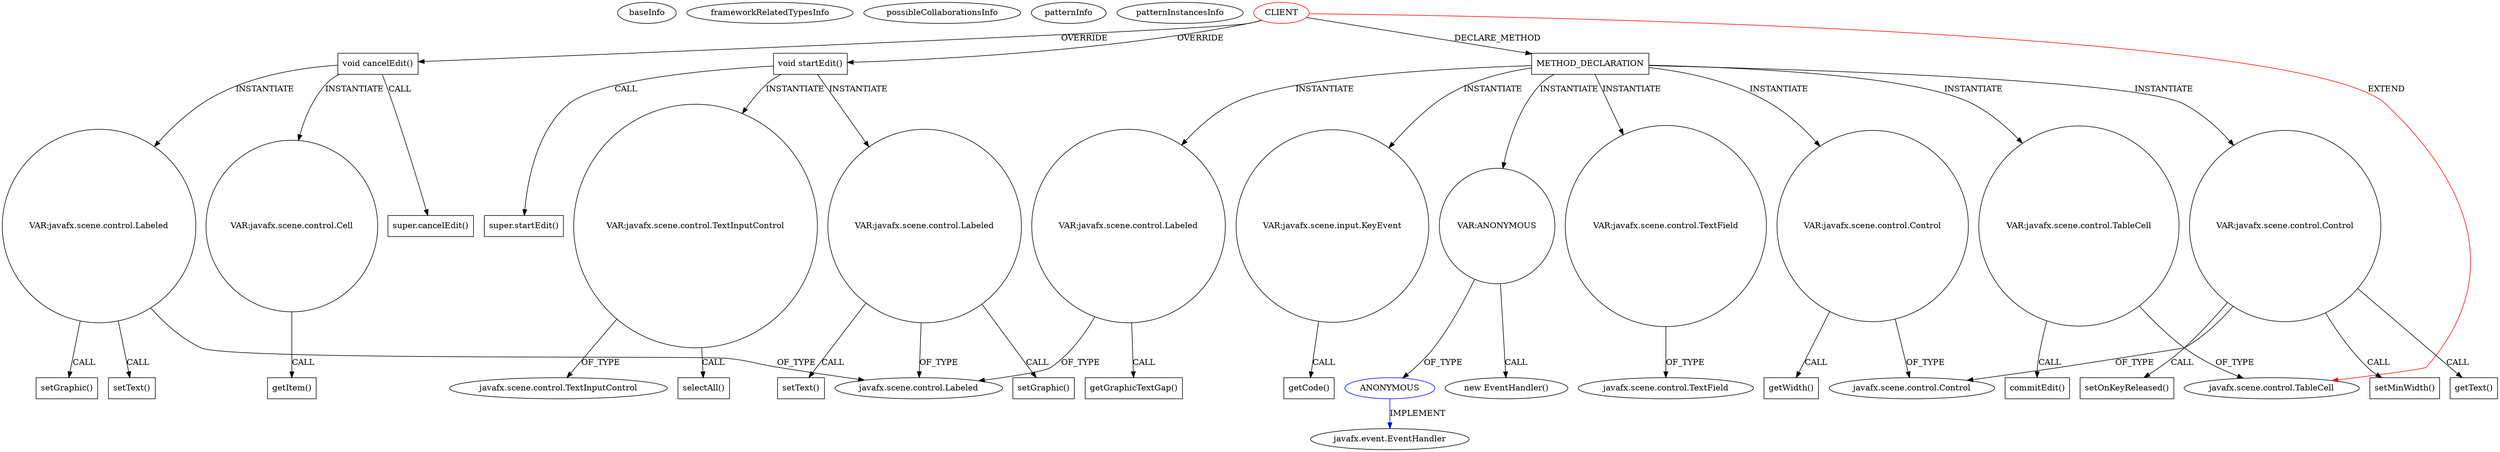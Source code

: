 digraph {
baseInfo[graphId=2627,category="pattern",isAnonymous=false,possibleRelation=true]
frameworkRelatedTypesInfo[0="javafx.scene.control.TableCell"]
possibleCollaborationsInfo[0="2627~INSTANTIATION-CLIENT_METHOD_DECLARATION-~javafx.scene.control.TableCell ~javafx.event.EventHandler ~false~true"]
patternInfo[frequency=6.0,patternRootClient=0]
patternInstancesInfo[0="hock323-eventManager~/hock323-eventManager/EventManager-master/src/eventManager/fx/EditingPrizeCell.java~EditingPrizeCell~3043",1="hock323-eventManager~/hock323-eventManager/EventManager-master/src/eventManager/fx/EditingStringAnnouncementCell.java~EditingStringAnnouncementCell~3048",2="hock323-eventManager~/hock323-eventManager/EventManager-master/src/eventManager/fx/EditingIntegerPrizeCell.java~EditingIntegerPrizeCell~3041",3="gleba-cppoints~/gleba-cppoints/cppoints-master/src/cpapp/view/EditTableController.java~EditingCell~2755",4="hock323-eventManager~/hock323-eventManager/EventManager-master/src/eventManager/fx/EditingIntegerChopCell.java~EditingIntegerChopCell~3039",5="JeremieAstray-studentScoreAnalysis~/JeremieAstray-studentScoreAnalysis/studentScoreAnalysis-master/src/com/jeremie/scoreAnalysis/view/ScoreEditingCell.java~ScoreEditingCell~619"]
15[label="super.cancelEdit()",vertexType="SUPER_CALL",isFrameworkType=false,shape=box]
14[label="void cancelEdit()",vertexType="OVERRIDING_METHOD_DECLARATION",isFrameworkType=false,shape=box]
0[label="CLIENT",vertexType="ROOT_CLIENT_CLASS_DECLARATION",isFrameworkType=false,color=red]
1[label="javafx.scene.control.TableCell",vertexType="FRAMEWORK_CLASS_TYPE",isFrameworkType=false]
19[label="VAR:javafx.scene.control.Cell",vertexType="VARIABLE_EXPRESION",isFrameworkType=false,shape=circle]
20[label="getItem()",vertexType="INSIDE_CALL",isFrameworkType=false,shape=box]
45[label="METHOD_DECLARATION",vertexType="CLIENT_METHOD_DECLARATION",isFrameworkType=false,shape=box]
61[label="VAR:ANONYMOUS",vertexType="VARIABLE_EXPRESION",isFrameworkType=false,shape=circle]
62[label="ANONYMOUS",vertexType="REFERENCE_ANONYMOUS_DECLARATION",isFrameworkType=false,color=blue]
60[label="new EventHandler()",vertexType="CONSTRUCTOR_CALL",isFrameworkType=false]
4[label="void startEdit()",vertexType="OVERRIDING_METHOD_DECLARATION",isFrameworkType=false,shape=box]
47[label="VAR:javafx.scene.control.TextField",vertexType="VARIABLE_EXPRESION",isFrameworkType=false,shape=circle]
3[label="javafx.scene.control.TextField",vertexType="FRAMEWORK_CLASS_TYPE",isFrameworkType=false]
63[label="javafx.event.EventHandler",vertexType="FRAMEWORK_INTERFACE_TYPE",isFrameworkType=false]
55[label="VAR:javafx.scene.control.Labeled",vertexType="VARIABLE_EXPRESION",isFrameworkType=false,shape=circle]
8[label="javafx.scene.control.Labeled",vertexType="FRAMEWORK_CLASS_TYPE",isFrameworkType=false]
56[label="getGraphicTextGap()",vertexType="INSIDE_CALL",isFrameworkType=false,shape=box]
16[label="VAR:javafx.scene.control.Labeled",vertexType="VARIABLE_EXPRESION",isFrameworkType=false,shape=circle]
23[label="setGraphic()",vertexType="INSIDE_CALL",isFrameworkType=false,shape=box]
17[label="setText()",vertexType="INSIDE_CALL",isFrameworkType=false,shape=box]
6[label="VAR:javafx.scene.control.Labeled",vertexType="VARIABLE_EXPRESION",isFrameworkType=false,shape=circle]
10[label="setGraphic()",vertexType="INSIDE_CALL",isFrameworkType=false,shape=box]
7[label="setText()",vertexType="INSIDE_CALL",isFrameworkType=false,shape=box]
5[label="super.startEdit()",vertexType="SUPER_CALL",isFrameworkType=false,shape=box]
11[label="VAR:javafx.scene.control.TextInputControl",vertexType="VARIABLE_EXPRESION",isFrameworkType=false,shape=circle]
12[label="selectAll()",vertexType="INSIDE_CALL",isFrameworkType=false,shape=box]
67[label="VAR:javafx.scene.control.TableCell",vertexType="VARIABLE_EXPRESION",isFrameworkType=false,shape=circle]
68[label="commitEdit()",vertexType="INSIDE_CALL",isFrameworkType=false,shape=box]
13[label="javafx.scene.control.TextInputControl",vertexType="FRAMEWORK_CLASS_TYPE",isFrameworkType=false]
49[label="VAR:javafx.scene.control.Control",vertexType="VARIABLE_EXPRESION",isFrameworkType=false,shape=circle]
51[label="javafx.scene.control.Control",vertexType="FRAMEWORK_CLASS_TYPE",isFrameworkType=false]
52[label="VAR:javafx.scene.control.Control",vertexType="VARIABLE_EXPRESION",isFrameworkType=false,shape=circle]
71[label="getText()",vertexType="INSIDE_CALL",isFrameworkType=false,shape=box]
53[label="getWidth()",vertexType="INSIDE_CALL",isFrameworkType=false,shape=box]
59[label="setOnKeyReleased()",vertexType="INSIDE_CALL",isFrameworkType=false,shape=box]
50[label="setMinWidth()",vertexType="INSIDE_CALL",isFrameworkType=false,shape=box]
64[label="VAR:javafx.scene.input.KeyEvent",vertexType="VARIABLE_EXPRESION",isFrameworkType=false,shape=circle]
73[label="getCode()",vertexType="INSIDE_CALL",isFrameworkType=false,shape=box]
6->7[label="CALL"]
49->71[label="CALL"]
61->62[label="OF_TYPE"]
47->3[label="OF_TYPE"]
11->12[label="CALL"]
45->49[label="INSTANTIATE"]
4->5[label="CALL"]
0->1[label="EXTEND",color=red]
52->51[label="OF_TYPE"]
45->61[label="INSTANTIATE"]
6->10[label="CALL"]
67->68[label="CALL"]
45->55[label="INSTANTIATE"]
45->47[label="INSTANTIATE"]
4->6[label="INSTANTIATE"]
49->51[label="OF_TYPE"]
62->63[label="IMPLEMENT",color=blue]
6->8[label="OF_TYPE"]
16->17[label="CALL"]
14->15[label="CALL"]
0->14[label="OVERRIDE"]
45->64[label="INSTANTIATE"]
49->59[label="CALL"]
14->16[label="INSTANTIATE"]
14->19[label="INSTANTIATE"]
0->45[label="DECLARE_METHOD"]
61->60[label="CALL"]
16->23[label="CALL"]
0->4[label="OVERRIDE"]
67->1[label="OF_TYPE"]
45->67[label="INSTANTIATE"]
55->8[label="OF_TYPE"]
64->73[label="CALL"]
4->11[label="INSTANTIATE"]
45->52[label="INSTANTIATE"]
49->50[label="CALL"]
19->20[label="CALL"]
55->56[label="CALL"]
52->53[label="CALL"]
11->13[label="OF_TYPE"]
16->8[label="OF_TYPE"]
}

